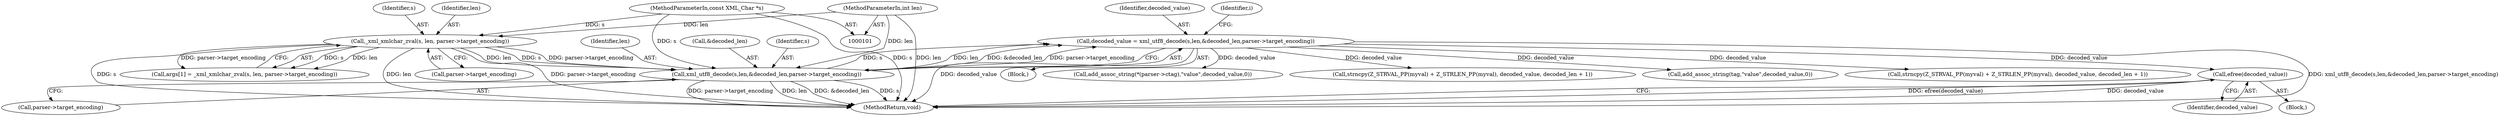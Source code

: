 digraph "0_php_dccda88f27a084bcbbb30198ace12b4e7ae961cc_4@API" {
"1000469" [label="(Call,efree(decoded_value))"];
"1000169" [label="(Call,decoded_value = xml_utf8_decode(s,len,&decoded_len,parser->target_encoding))"];
"1000171" [label="(Call,xml_utf8_decode(s,len,&decoded_len,parser->target_encoding))"];
"1000134" [label="(Call,_xml_xmlchar_zval(s, len, parser->target_encoding))"];
"1000103" [label="(MethodParameterIn,const XML_Char *s)"];
"1000104" [label="(MethodParameterIn,int len)"];
"1000471" [label="(MethodReturn,void)"];
"1000430" [label="(Call,add_assoc_string(tag,\"value\",decoded_value,0))"];
"1000174" [label="(Call,&decoded_len)"];
"1000161" [label="(Block,)"];
"1000171" [label="(Call,xml_utf8_decode(s,len,&decoded_len,parser->target_encoding))"];
"1000135" [label="(Identifier,s)"];
"1000170" [label="(Identifier,decoded_value)"];
"1000136" [label="(Identifier,len)"];
"1000468" [label="(Block,)"];
"1000470" [label="(Identifier,decoded_value)"];
"1000181" [label="(Identifier,i)"];
"1000172" [label="(Identifier,s)"];
"1000103" [label="(MethodParameterIn,const XML_Char *s)"];
"1000169" [label="(Call,decoded_value = xml_utf8_decode(s,len,&decoded_len,parser->target_encoding))"];
"1000271" [label="(Call,add_assoc_string(*(parser->ctag),\"value\",decoded_value,0))"];
"1000104" [label="(MethodParameterIn,int len)"];
"1000173" [label="(Identifier,len)"];
"1000253" [label="(Call,strncpy(Z_STRVAL_PP(myval) + Z_STRLEN_PP(myval), decoded_value, decoded_len + 1))"];
"1000137" [label="(Call,parser->target_encoding)"];
"1000469" [label="(Call,efree(decoded_value))"];
"1000364" [label="(Call,strncpy(Z_STRVAL_PP(myval) + Z_STRLEN_PP(myval), decoded_value, decoded_len + 1))"];
"1000176" [label="(Call,parser->target_encoding)"];
"1000130" [label="(Call,args[1] = _xml_xmlchar_zval(s, len, parser->target_encoding))"];
"1000134" [label="(Call,_xml_xmlchar_zval(s, len, parser->target_encoding))"];
"1000469" -> "1000468"  [label="AST: "];
"1000469" -> "1000470"  [label="CFG: "];
"1000470" -> "1000469"  [label="AST: "];
"1000471" -> "1000469"  [label="CFG: "];
"1000469" -> "1000471"  [label="DDG: efree(decoded_value)"];
"1000469" -> "1000471"  [label="DDG: decoded_value"];
"1000169" -> "1000469"  [label="DDG: decoded_value"];
"1000169" -> "1000161"  [label="AST: "];
"1000169" -> "1000171"  [label="CFG: "];
"1000170" -> "1000169"  [label="AST: "];
"1000171" -> "1000169"  [label="AST: "];
"1000181" -> "1000169"  [label="CFG: "];
"1000169" -> "1000471"  [label="DDG: xml_utf8_decode(s,len,&decoded_len,parser->target_encoding)"];
"1000169" -> "1000471"  [label="DDG: decoded_value"];
"1000171" -> "1000169"  [label="DDG: s"];
"1000171" -> "1000169"  [label="DDG: len"];
"1000171" -> "1000169"  [label="DDG: &decoded_len"];
"1000171" -> "1000169"  [label="DDG: parser->target_encoding"];
"1000169" -> "1000253"  [label="DDG: decoded_value"];
"1000169" -> "1000271"  [label="DDG: decoded_value"];
"1000169" -> "1000364"  [label="DDG: decoded_value"];
"1000169" -> "1000430"  [label="DDG: decoded_value"];
"1000171" -> "1000176"  [label="CFG: "];
"1000172" -> "1000171"  [label="AST: "];
"1000173" -> "1000171"  [label="AST: "];
"1000174" -> "1000171"  [label="AST: "];
"1000176" -> "1000171"  [label="AST: "];
"1000171" -> "1000471"  [label="DDG: s"];
"1000171" -> "1000471"  [label="DDG: parser->target_encoding"];
"1000171" -> "1000471"  [label="DDG: len"];
"1000171" -> "1000471"  [label="DDG: &decoded_len"];
"1000134" -> "1000171"  [label="DDG: s"];
"1000134" -> "1000171"  [label="DDG: len"];
"1000134" -> "1000171"  [label="DDG: parser->target_encoding"];
"1000103" -> "1000171"  [label="DDG: s"];
"1000104" -> "1000171"  [label="DDG: len"];
"1000134" -> "1000130"  [label="AST: "];
"1000134" -> "1000137"  [label="CFG: "];
"1000135" -> "1000134"  [label="AST: "];
"1000136" -> "1000134"  [label="AST: "];
"1000137" -> "1000134"  [label="AST: "];
"1000130" -> "1000134"  [label="CFG: "];
"1000134" -> "1000471"  [label="DDG: s"];
"1000134" -> "1000471"  [label="DDG: len"];
"1000134" -> "1000471"  [label="DDG: parser->target_encoding"];
"1000134" -> "1000130"  [label="DDG: s"];
"1000134" -> "1000130"  [label="DDG: len"];
"1000134" -> "1000130"  [label="DDG: parser->target_encoding"];
"1000103" -> "1000134"  [label="DDG: s"];
"1000104" -> "1000134"  [label="DDG: len"];
"1000103" -> "1000101"  [label="AST: "];
"1000103" -> "1000471"  [label="DDG: s"];
"1000104" -> "1000101"  [label="AST: "];
"1000104" -> "1000471"  [label="DDG: len"];
}
